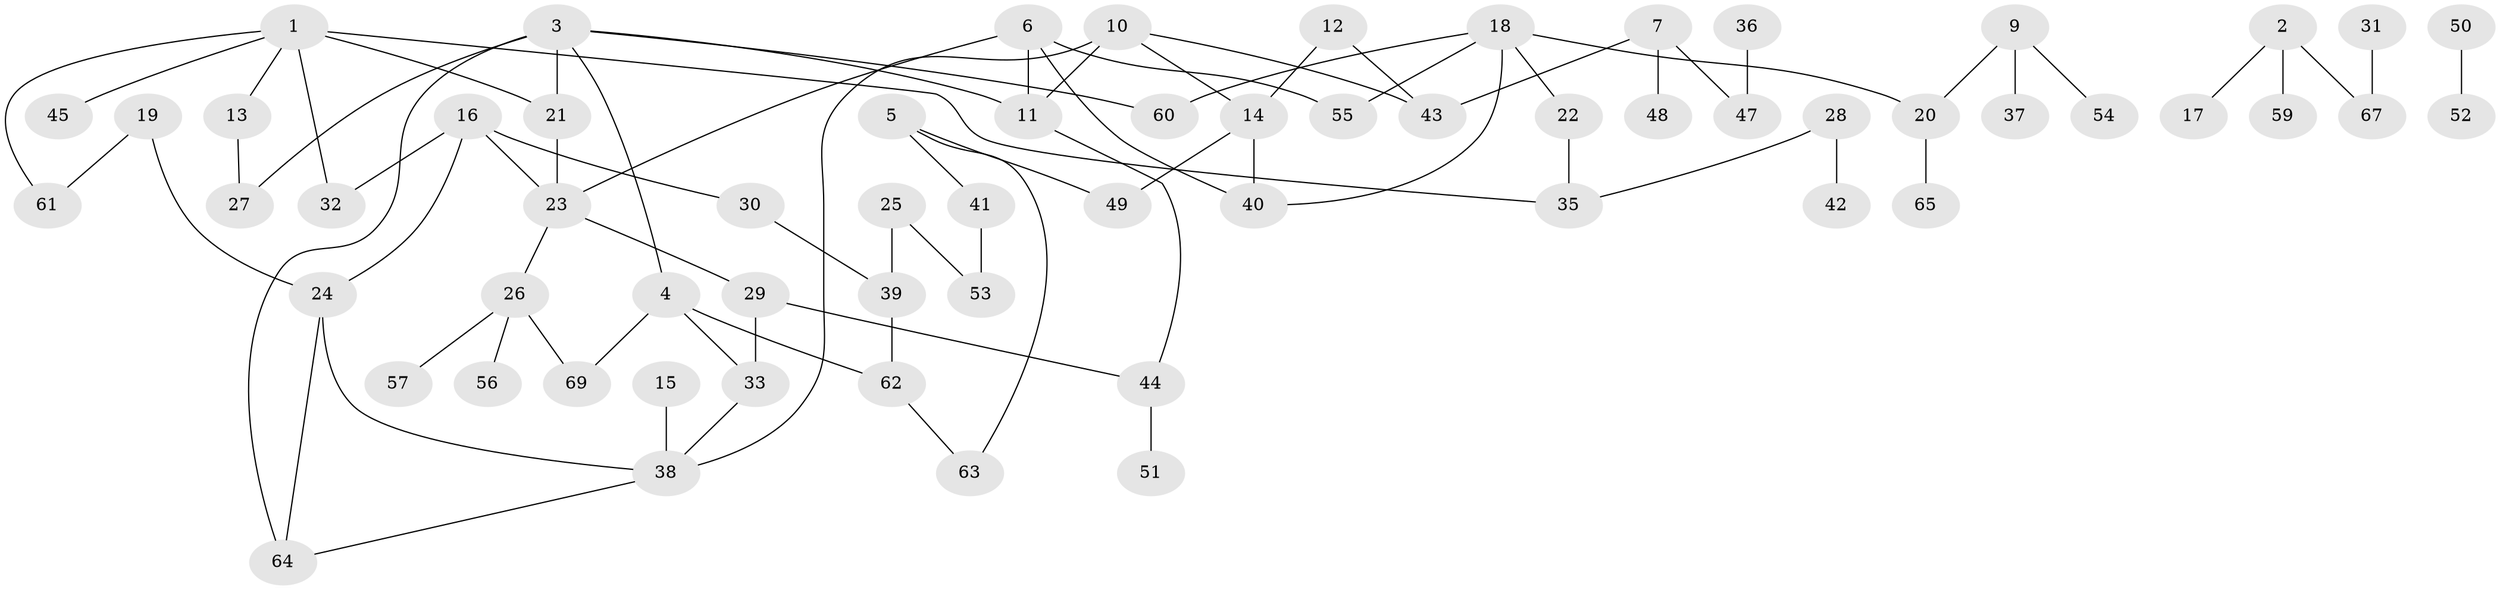 // original degree distribution, {6: 0.020833333333333332, 3: 0.22916666666666666, 2: 0.3020833333333333, 4: 0.09375, 1: 0.25, 0: 0.0625, 5: 0.041666666666666664}
// Generated by graph-tools (version 1.1) at 2025/48/03/04/25 22:48:10]
// undirected, 63 vertices, 79 edges
graph export_dot {
  node [color=gray90,style=filled];
  1;
  2;
  3;
  4;
  5;
  6;
  7;
  9;
  10;
  11;
  12;
  13;
  14;
  15;
  16;
  17;
  18;
  19;
  20;
  21;
  22;
  23;
  24;
  25;
  26;
  27;
  28;
  29;
  30;
  31;
  32;
  33;
  35;
  36;
  37;
  38;
  39;
  40;
  41;
  42;
  43;
  44;
  45;
  47;
  48;
  49;
  50;
  51;
  52;
  53;
  54;
  55;
  56;
  57;
  59;
  60;
  61;
  62;
  63;
  64;
  65;
  67;
  69;
  1 -- 13 [weight=1.0];
  1 -- 21 [weight=1.0];
  1 -- 32 [weight=1.0];
  1 -- 35 [weight=1.0];
  1 -- 45 [weight=1.0];
  1 -- 61 [weight=1.0];
  2 -- 17 [weight=1.0];
  2 -- 59 [weight=1.0];
  2 -- 67 [weight=1.0];
  3 -- 4 [weight=1.0];
  3 -- 11 [weight=1.0];
  3 -- 21 [weight=2.0];
  3 -- 27 [weight=1.0];
  3 -- 60 [weight=1.0];
  3 -- 64 [weight=1.0];
  4 -- 33 [weight=1.0];
  4 -- 62 [weight=1.0];
  4 -- 69 [weight=1.0];
  5 -- 41 [weight=1.0];
  5 -- 49 [weight=1.0];
  5 -- 63 [weight=1.0];
  6 -- 11 [weight=1.0];
  6 -- 23 [weight=1.0];
  6 -- 40 [weight=1.0];
  6 -- 55 [weight=1.0];
  7 -- 43 [weight=1.0];
  7 -- 47 [weight=1.0];
  7 -- 48 [weight=1.0];
  9 -- 20 [weight=1.0];
  9 -- 37 [weight=1.0];
  9 -- 54 [weight=1.0];
  10 -- 11 [weight=2.0];
  10 -- 14 [weight=1.0];
  10 -- 38 [weight=1.0];
  10 -- 43 [weight=1.0];
  11 -- 44 [weight=1.0];
  12 -- 14 [weight=1.0];
  12 -- 43 [weight=1.0];
  13 -- 27 [weight=1.0];
  14 -- 40 [weight=1.0];
  14 -- 49 [weight=1.0];
  15 -- 38 [weight=1.0];
  16 -- 23 [weight=1.0];
  16 -- 24 [weight=1.0];
  16 -- 30 [weight=1.0];
  16 -- 32 [weight=1.0];
  18 -- 20 [weight=1.0];
  18 -- 22 [weight=1.0];
  18 -- 40 [weight=1.0];
  18 -- 55 [weight=1.0];
  18 -- 60 [weight=1.0];
  19 -- 24 [weight=1.0];
  19 -- 61 [weight=1.0];
  20 -- 65 [weight=1.0];
  21 -- 23 [weight=1.0];
  22 -- 35 [weight=1.0];
  23 -- 26 [weight=1.0];
  23 -- 29 [weight=1.0];
  24 -- 38 [weight=1.0];
  24 -- 64 [weight=1.0];
  25 -- 39 [weight=1.0];
  25 -- 53 [weight=1.0];
  26 -- 56 [weight=1.0];
  26 -- 57 [weight=1.0];
  26 -- 69 [weight=1.0];
  28 -- 35 [weight=1.0];
  28 -- 42 [weight=1.0];
  29 -- 33 [weight=1.0];
  29 -- 44 [weight=1.0];
  30 -- 39 [weight=1.0];
  31 -- 67 [weight=1.0];
  33 -- 38 [weight=1.0];
  36 -- 47 [weight=1.0];
  38 -- 64 [weight=1.0];
  39 -- 62 [weight=1.0];
  41 -- 53 [weight=1.0];
  44 -- 51 [weight=1.0];
  50 -- 52 [weight=1.0];
  62 -- 63 [weight=1.0];
}
